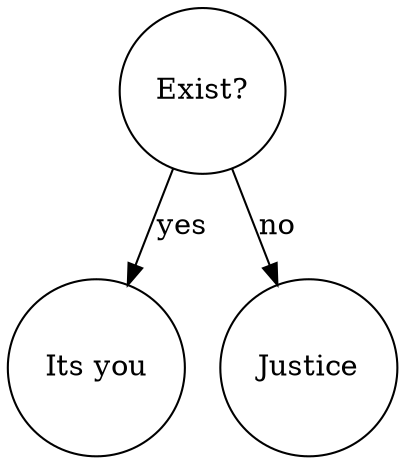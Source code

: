 digraph BST {
    node [shape=circle];
    "Exist?" -> "Its you" [label="yes"];
    "Exist?" -> "Justice" [label="no"];
}
